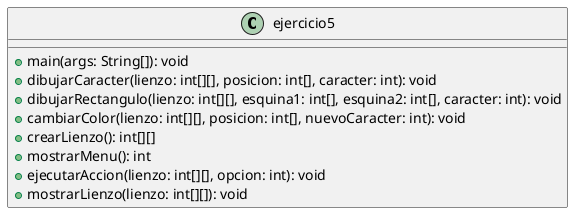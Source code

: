 @startuml
class ejercicio5 {
  +main(args: String[]): void
  +dibujarCaracter(lienzo: int[][], posicion: int[], caracter: int): void
  +dibujarRectangulo(lienzo: int[][], esquina1: int[], esquina2: int[], caracter: int): void
  +cambiarColor(lienzo: int[][], posicion: int[], nuevoCaracter: int): void
  +crearLienzo(): int[][]
  +mostrarMenu(): int
  +ejecutarAccion(lienzo: int[][], opcion: int): void
  +mostrarLienzo(lienzo: int[][]): void
}
@enduml